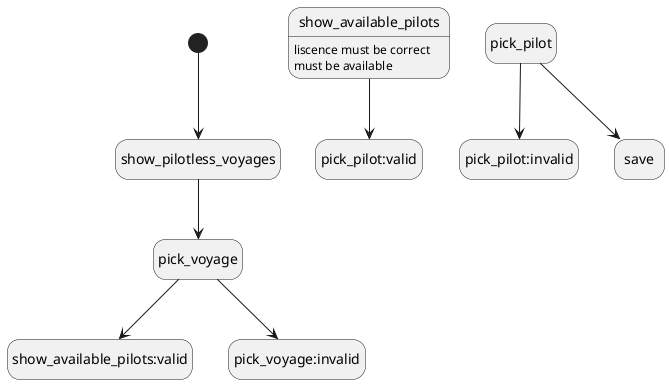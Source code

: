 @startuml pilot to voyage plz k thx
hide empty description


[*] --> show_pilotless_voyages
show_pilotless_voyages --> pick_voyage
pick_voyage --> show_available_pilots:valid
pick_voyage --> pick_voyage:invalid
show_available_pilots: liscence must be correct
show_available_pilots: must be available
show_available_pilots --> pick_pilot:valid
pick_pilot --> pick_pilot:invalid
pick_pilot --> save


@enduml